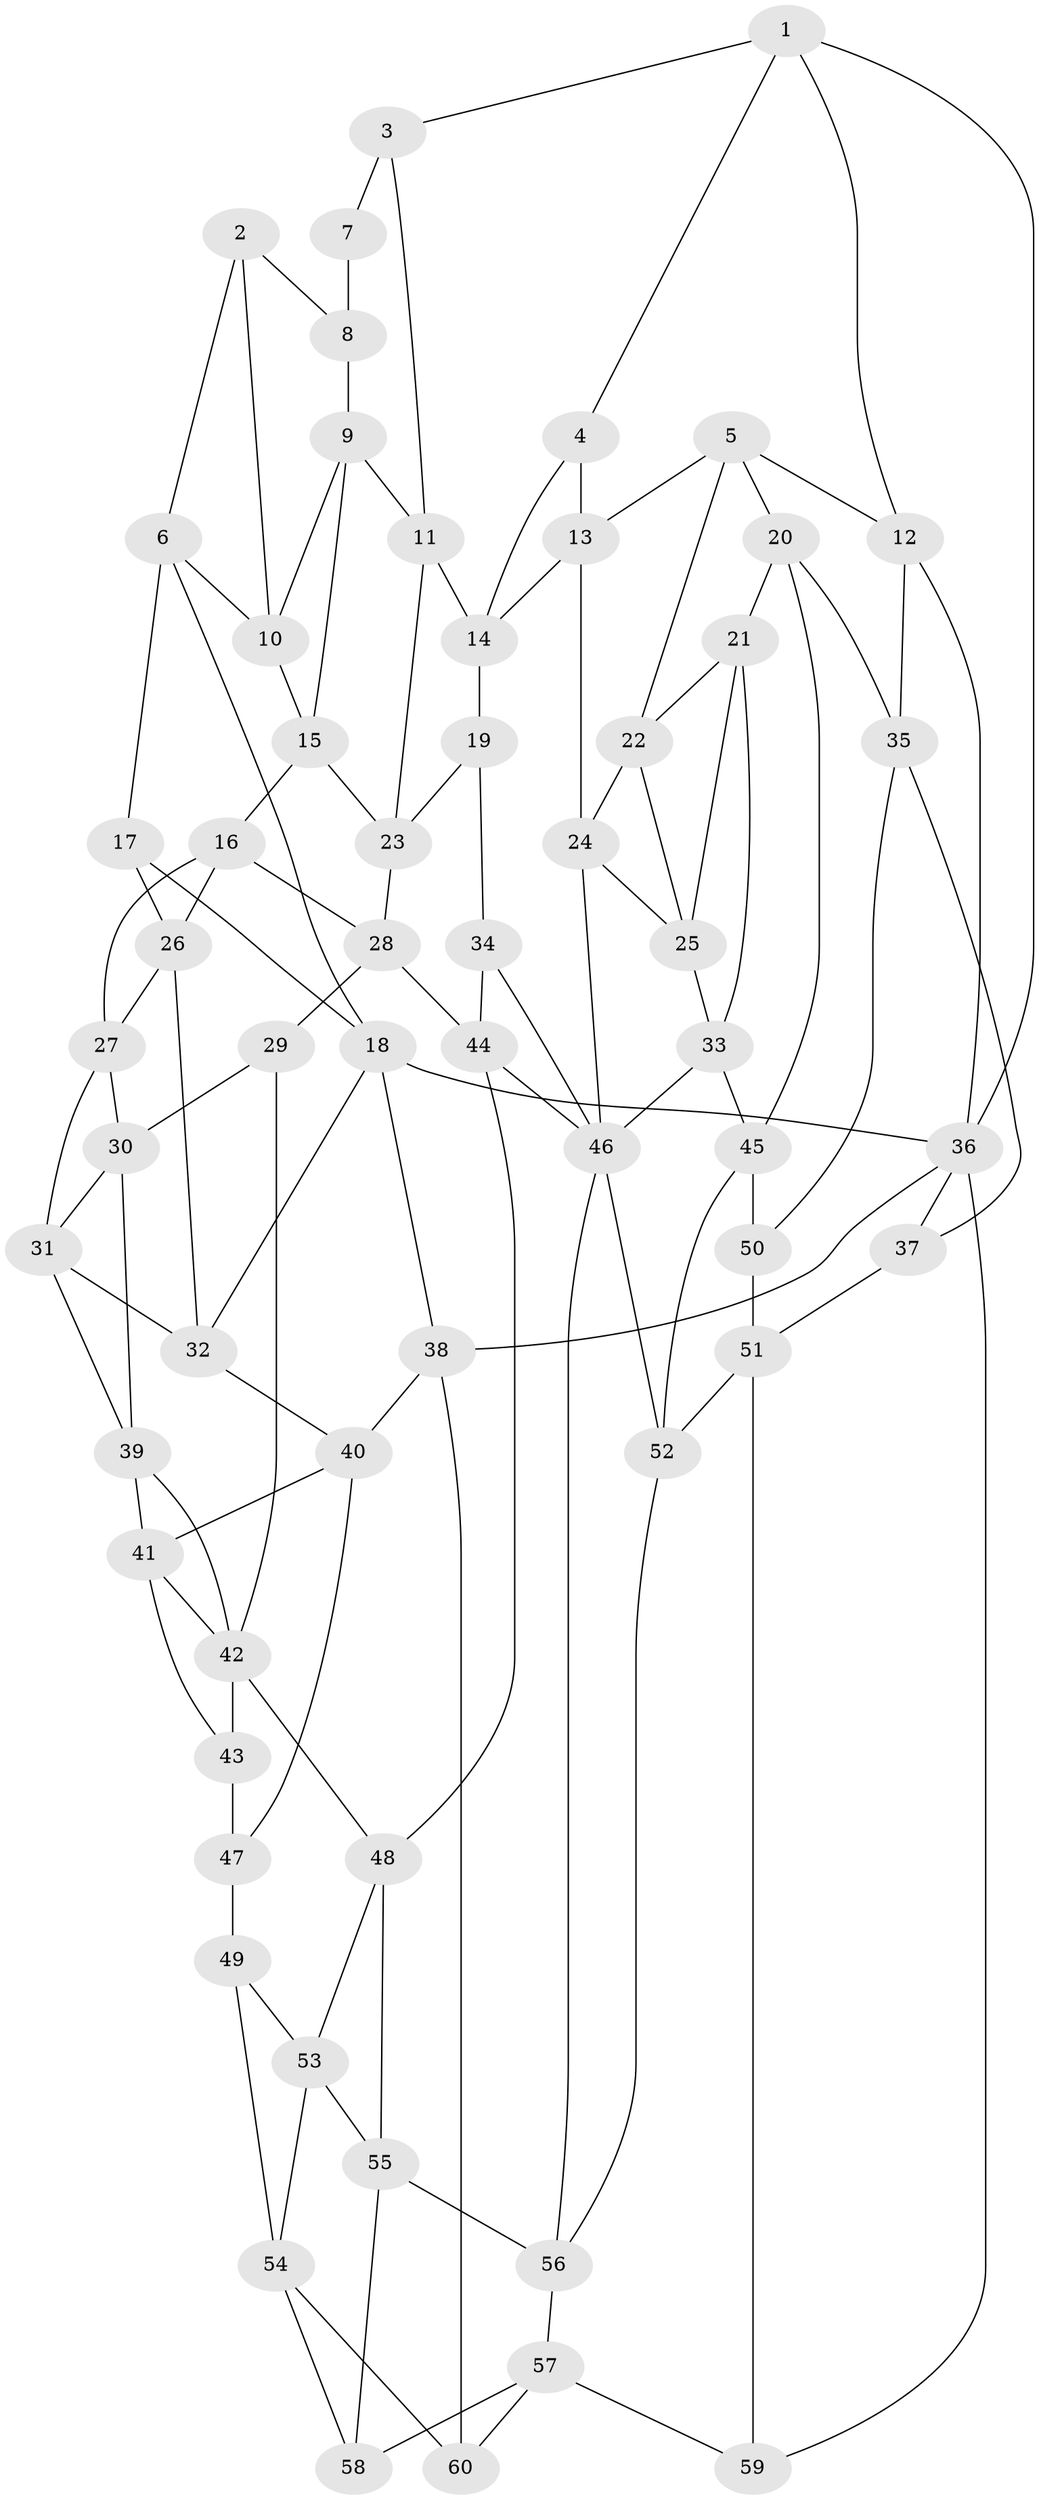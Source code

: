// original degree distribution, {3: 0.016666666666666666, 5: 0.5, 4: 0.25, 6: 0.23333333333333334}
// Generated by graph-tools (version 1.1) at 2025/27/03/09/25 03:27:11]
// undirected, 60 vertices, 114 edges
graph export_dot {
graph [start="1"]
  node [color=gray90,style=filled];
  1;
  2;
  3;
  4;
  5;
  6;
  7;
  8;
  9;
  10;
  11;
  12;
  13;
  14;
  15;
  16;
  17;
  18;
  19;
  20;
  21;
  22;
  23;
  24;
  25;
  26;
  27;
  28;
  29;
  30;
  31;
  32;
  33;
  34;
  35;
  36;
  37;
  38;
  39;
  40;
  41;
  42;
  43;
  44;
  45;
  46;
  47;
  48;
  49;
  50;
  51;
  52;
  53;
  54;
  55;
  56;
  57;
  58;
  59;
  60;
  1 -- 3 [weight=1.0];
  1 -- 4 [weight=1.0];
  1 -- 12 [weight=1.0];
  1 -- 36 [weight=1.0];
  2 -- 6 [weight=1.0];
  2 -- 8 [weight=1.0];
  2 -- 10 [weight=1.0];
  3 -- 7 [weight=2.0];
  3 -- 11 [weight=1.0];
  4 -- 13 [weight=1.0];
  4 -- 14 [weight=1.0];
  5 -- 12 [weight=1.0];
  5 -- 13 [weight=1.0];
  5 -- 20 [weight=1.0];
  5 -- 22 [weight=1.0];
  6 -- 10 [weight=1.0];
  6 -- 17 [weight=1.0];
  6 -- 18 [weight=1.0];
  7 -- 8 [weight=2.0];
  8 -- 9 [weight=1.0];
  9 -- 10 [weight=1.0];
  9 -- 11 [weight=1.0];
  9 -- 15 [weight=1.0];
  10 -- 15 [weight=1.0];
  11 -- 14 [weight=1.0];
  11 -- 23 [weight=1.0];
  12 -- 35 [weight=1.0];
  12 -- 36 [weight=1.0];
  13 -- 14 [weight=1.0];
  13 -- 24 [weight=1.0];
  14 -- 19 [weight=1.0];
  15 -- 16 [weight=1.0];
  15 -- 23 [weight=1.0];
  16 -- 26 [weight=1.0];
  16 -- 27 [weight=1.0];
  16 -- 28 [weight=1.0];
  17 -- 18 [weight=1.0];
  17 -- 26 [weight=1.0];
  18 -- 32 [weight=1.0];
  18 -- 36 [weight=1.0];
  18 -- 38 [weight=1.0];
  19 -- 23 [weight=1.0];
  19 -- 34 [weight=1.0];
  20 -- 21 [weight=1.0];
  20 -- 35 [weight=1.0];
  20 -- 45 [weight=1.0];
  21 -- 22 [weight=1.0];
  21 -- 25 [weight=1.0];
  21 -- 33 [weight=1.0];
  22 -- 24 [weight=1.0];
  22 -- 25 [weight=1.0];
  23 -- 28 [weight=1.0];
  24 -- 25 [weight=1.0];
  24 -- 46 [weight=1.0];
  25 -- 33 [weight=1.0];
  26 -- 27 [weight=1.0];
  26 -- 32 [weight=1.0];
  27 -- 30 [weight=1.0];
  27 -- 31 [weight=1.0];
  28 -- 29 [weight=1.0];
  28 -- 44 [weight=1.0];
  29 -- 30 [weight=1.0];
  29 -- 42 [weight=1.0];
  30 -- 31 [weight=1.0];
  30 -- 39 [weight=1.0];
  31 -- 32 [weight=1.0];
  31 -- 39 [weight=1.0];
  32 -- 40 [weight=1.0];
  33 -- 45 [weight=1.0];
  33 -- 46 [weight=1.0];
  34 -- 44 [weight=2.0];
  34 -- 46 [weight=1.0];
  35 -- 37 [weight=1.0];
  35 -- 50 [weight=1.0];
  36 -- 37 [weight=1.0];
  36 -- 38 [weight=1.0];
  36 -- 59 [weight=1.0];
  37 -- 51 [weight=1.0];
  38 -- 40 [weight=1.0];
  38 -- 60 [weight=2.0];
  39 -- 41 [weight=1.0];
  39 -- 42 [weight=1.0];
  40 -- 41 [weight=1.0];
  40 -- 47 [weight=1.0];
  41 -- 42 [weight=1.0];
  41 -- 43 [weight=1.0];
  42 -- 43 [weight=2.0];
  42 -- 48 [weight=1.0];
  43 -- 47 [weight=2.0];
  44 -- 46 [weight=1.0];
  44 -- 48 [weight=1.0];
  45 -- 50 [weight=2.0];
  45 -- 52 [weight=1.0];
  46 -- 52 [weight=1.0];
  46 -- 56 [weight=1.0];
  47 -- 49 [weight=1.0];
  48 -- 53 [weight=1.0];
  48 -- 55 [weight=1.0];
  49 -- 53 [weight=1.0];
  49 -- 54 [weight=1.0];
  50 -- 51 [weight=1.0];
  51 -- 52 [weight=1.0];
  51 -- 59 [weight=1.0];
  52 -- 56 [weight=1.0];
  53 -- 54 [weight=1.0];
  53 -- 55 [weight=1.0];
  54 -- 58 [weight=1.0];
  54 -- 60 [weight=1.0];
  55 -- 56 [weight=1.0];
  55 -- 58 [weight=1.0];
  56 -- 57 [weight=1.0];
  57 -- 58 [weight=1.0];
  57 -- 59 [weight=1.0];
  57 -- 60 [weight=1.0];
}
